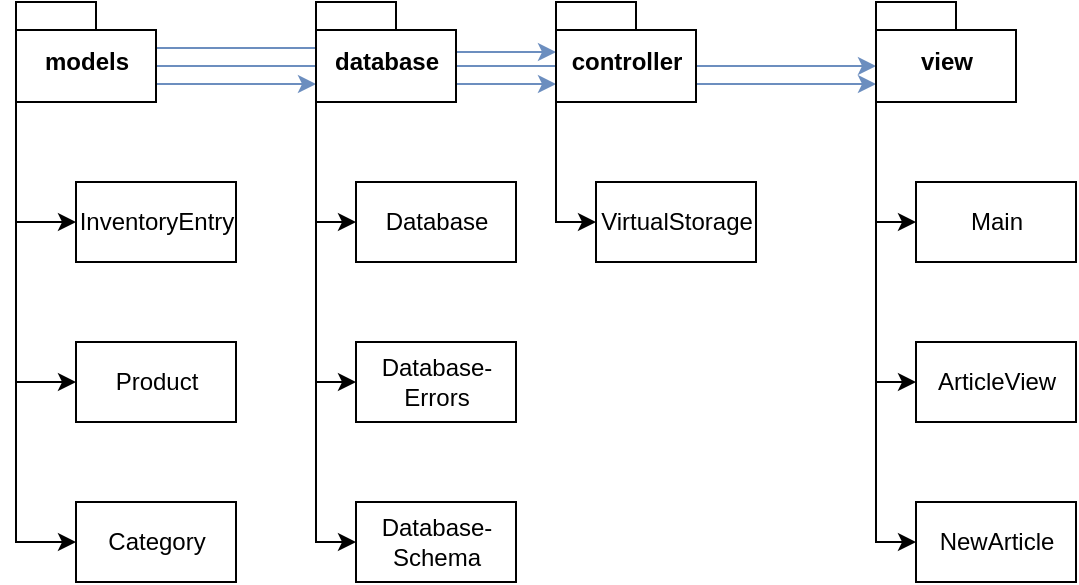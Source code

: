 <mxfile version="12.4.2" type="device" pages="1"><diagram id="EpL6I3ggIkh8kNKJTy1Y" name="Page-1"><mxGraphModel dx="1072" dy="792" grid="1" gridSize="10" guides="1" tooltips="1" connect="1" arrows="1" fold="1" page="1" pageScale="1" pageWidth="827" pageHeight="1169" math="0" shadow="0"><root><mxCell id="0"/><mxCell id="1" parent="0"/><mxCell id="HXTVk4xu821Yq9LglNbP-9" style="edgeStyle=orthogonalEdgeStyle;rounded=0;orthogonalLoop=1;jettySize=auto;html=1;exitX=0;exitY=0;exitDx=0;exitDy=50;exitPerimeter=0;entryX=0;entryY=0.5;entryDx=0;entryDy=0;" parent="1" source="HXTVk4xu821Yq9LglNbP-2" target="HXTVk4xu821Yq9LglNbP-6" edge="1"><mxGeometry relative="1" as="geometry"/></mxCell><mxCell id="HXTVk4xu821Yq9LglNbP-10" style="edgeStyle=orthogonalEdgeStyle;rounded=0;orthogonalLoop=1;jettySize=auto;html=1;exitX=0;exitY=0;exitDx=0;exitDy=50;exitPerimeter=0;entryX=0;entryY=0.5;entryDx=0;entryDy=0;" parent="1" source="HXTVk4xu821Yq9LglNbP-2" target="HXTVk4xu821Yq9LglNbP-7" edge="1"><mxGeometry relative="1" as="geometry"/></mxCell><mxCell id="HXTVk4xu821Yq9LglNbP-11" style="edgeStyle=orthogonalEdgeStyle;rounded=0;orthogonalLoop=1;jettySize=auto;html=1;exitX=0;exitY=0;exitDx=0;exitDy=50;exitPerimeter=0;entryX=0;entryY=0.5;entryDx=0;entryDy=0;" parent="1" source="HXTVk4xu821Yq9LglNbP-2" target="HXTVk4xu821Yq9LglNbP-8" edge="1"><mxGeometry relative="1" as="geometry"/></mxCell><mxCell id="HXTVk4xu821Yq9LglNbP-30" style="edgeStyle=orthogonalEdgeStyle;rounded=0;orthogonalLoop=1;jettySize=auto;html=1;exitX=0;exitY=0;exitDx=70;exitDy=41;exitPerimeter=0;entryX=0;entryY=0;entryDx=0;entryDy=41;entryPerimeter=0;fillColor=#dae8fc;strokeColor=#6c8ebf;" parent="1" source="HXTVk4xu821Yq9LglNbP-2" target="HXTVk4xu821Yq9LglNbP-3" edge="1"><mxGeometry relative="1" as="geometry"/></mxCell><mxCell id="HXTVk4xu821Yq9LglNbP-31" style="edgeStyle=orthogonalEdgeStyle;rounded=0;orthogonalLoop=1;jettySize=auto;html=1;exitX=0;exitY=0;exitDx=70;exitDy=23;exitPerimeter=0;fillColor=#dae8fc;strokeColor=#6c8ebf;" parent="1" source="HXTVk4xu821Yq9LglNbP-2" target="HXTVk4xu821Yq9LglNbP-4" edge="1"><mxGeometry relative="1" as="geometry"/></mxCell><mxCell id="HXTVk4xu821Yq9LglNbP-32" style="edgeStyle=orthogonalEdgeStyle;rounded=0;orthogonalLoop=1;jettySize=auto;html=1;entryX=0;entryY=0;entryDx=0;entryDy=32;entryPerimeter=0;fillColor=#dae8fc;strokeColor=#6c8ebf;exitX=0;exitY=0;exitDx=70;exitDy=32;exitPerimeter=0;" parent="1" source="HXTVk4xu821Yq9LglNbP-2" target="HXTVk4xu821Yq9LglNbP-5" edge="1"><mxGeometry relative="1" as="geometry"><mxPoint x="220" y="210" as="sourcePoint"/></mxGeometry></mxCell><mxCell id="HXTVk4xu821Yq9LglNbP-2" value="models" style="shape=folder;fontStyle=1;spacingTop=10;tabWidth=40;tabHeight=14;tabPosition=left;html=1;" parent="1" vertex="1"><mxGeometry x="130" y="230" width="70" height="50" as="geometry"/></mxCell><mxCell id="HXTVk4xu821Yq9LglNbP-12" style="edgeStyle=orthogonalEdgeStyle;rounded=0;orthogonalLoop=1;jettySize=auto;html=1;exitX=0;exitY=0;exitDx=0;exitDy=50;exitPerimeter=0;entryX=0;entryY=0.5;entryDx=0;entryDy=0;" parent="1" source="HXTVk4xu821Yq9LglNbP-3" target="HXTVk4xu821Yq9LglNbP-13" edge="1"><mxGeometry relative="1" as="geometry"><mxPoint x="280.333" y="360" as="targetPoint"/></mxGeometry></mxCell><mxCell id="HXTVk4xu821Yq9LglNbP-35" style="edgeStyle=orthogonalEdgeStyle;rounded=0;orthogonalLoop=1;jettySize=auto;html=1;exitX=0;exitY=0;exitDx=70;exitDy=41;exitPerimeter=0;entryX=0;entryY=0;entryDx=0;entryDy=41;entryPerimeter=0;fillColor=#dae8fc;strokeColor=#6c8ebf;" parent="1" source="HXTVk4xu821Yq9LglNbP-3" target="HXTVk4xu821Yq9LglNbP-4" edge="1"><mxGeometry relative="1" as="geometry"/></mxCell><mxCell id="08pgKLApMC-4D0fV902l-3" style="edgeStyle=orthogonalEdgeStyle;rounded=0;orthogonalLoop=1;jettySize=auto;html=1;exitX=0;exitY=0;exitDx=0;exitDy=50;exitPerimeter=0;entryX=0;entryY=0.5;entryDx=0;entryDy=0;" edge="1" parent="1" source="HXTVk4xu821Yq9LglNbP-3" target="08pgKLApMC-4D0fV902l-1"><mxGeometry relative="1" as="geometry"/></mxCell><mxCell id="08pgKLApMC-4D0fV902l-4" style="edgeStyle=orthogonalEdgeStyle;rounded=0;orthogonalLoop=1;jettySize=auto;html=1;exitX=0;exitY=0;exitDx=0;exitDy=50;exitPerimeter=0;entryX=0;entryY=0.5;entryDx=0;entryDy=0;" edge="1" parent="1" source="HXTVk4xu821Yq9LglNbP-3" target="08pgKLApMC-4D0fV902l-2"><mxGeometry relative="1" as="geometry"/></mxCell><mxCell id="HXTVk4xu821Yq9LglNbP-3" value="database" style="shape=folder;fontStyle=1;spacingTop=10;tabWidth=40;tabHeight=14;tabPosition=left;html=1;" parent="1" vertex="1"><mxGeometry x="280" y="230" width="70" height="50" as="geometry"/></mxCell><mxCell id="HXTVk4xu821Yq9LglNbP-16" style="edgeStyle=orthogonalEdgeStyle;rounded=0;orthogonalLoop=1;jettySize=auto;html=1;exitX=0;exitY=0;exitDx=0;exitDy=50;exitPerimeter=0;entryX=0;entryY=0.5;entryDx=0;entryDy=0;" parent="1" source="HXTVk4xu821Yq9LglNbP-4" target="HXTVk4xu821Yq9LglNbP-15" edge="1"><mxGeometry relative="1" as="geometry"/></mxCell><mxCell id="HXTVk4xu821Yq9LglNbP-36" style="edgeStyle=orthogonalEdgeStyle;rounded=0;orthogonalLoop=1;jettySize=auto;html=1;exitX=0;exitY=0;exitDx=70;exitDy=41;exitPerimeter=0;entryX=0;entryY=0;entryDx=0;entryDy=41;entryPerimeter=0;fillColor=#dae8fc;strokeColor=#6c8ebf;" parent="1" source="HXTVk4xu821Yq9LglNbP-4" target="HXTVk4xu821Yq9LglNbP-5" edge="1"><mxGeometry relative="1" as="geometry"/></mxCell><mxCell id="HXTVk4xu821Yq9LglNbP-4" value="controller" style="shape=folder;fontStyle=1;spacingTop=10;tabWidth=40;tabHeight=14;tabPosition=left;html=1;" parent="1" vertex="1"><mxGeometry x="400" y="230" width="70" height="50" as="geometry"/></mxCell><mxCell id="HXTVk4xu821Yq9LglNbP-27" style="edgeStyle=orthogonalEdgeStyle;rounded=0;orthogonalLoop=1;jettySize=auto;html=1;exitX=0;exitY=0;exitDx=0;exitDy=50;exitPerimeter=0;entryX=0;entryY=0.5;entryDx=0;entryDy=0;" parent="1" source="HXTVk4xu821Yq9LglNbP-5" target="HXTVk4xu821Yq9LglNbP-17" edge="1"><mxGeometry relative="1" as="geometry"/></mxCell><mxCell id="HXTVk4xu821Yq9LglNbP-28" style="edgeStyle=orthogonalEdgeStyle;rounded=0;orthogonalLoop=1;jettySize=auto;html=1;exitX=0;exitY=0;exitDx=0;exitDy=50;exitPerimeter=0;entryX=0;entryY=0.5;entryDx=0;entryDy=0;" parent="1" source="HXTVk4xu821Yq9LglNbP-5" target="HXTVk4xu821Yq9LglNbP-24" edge="1"><mxGeometry relative="1" as="geometry"/></mxCell><mxCell id="HXTVk4xu821Yq9LglNbP-29" style="edgeStyle=orthogonalEdgeStyle;rounded=0;orthogonalLoop=1;jettySize=auto;html=1;exitX=0;exitY=0;exitDx=0;exitDy=50;exitPerimeter=0;entryX=0;entryY=0.5;entryDx=0;entryDy=0;" parent="1" source="HXTVk4xu821Yq9LglNbP-5" target="HXTVk4xu821Yq9LglNbP-25" edge="1"><mxGeometry relative="1" as="geometry"/></mxCell><mxCell id="HXTVk4xu821Yq9LglNbP-5" value="view" style="shape=folder;fontStyle=1;spacingTop=10;tabWidth=40;tabHeight=14;tabPosition=left;html=1;" parent="1" vertex="1"><mxGeometry x="560" y="230" width="70" height="50" as="geometry"/></mxCell><mxCell id="HXTVk4xu821Yq9LglNbP-6" value="InventoryEntry" style="html=1;" parent="1" vertex="1"><mxGeometry x="160" y="320" width="80" height="40" as="geometry"/></mxCell><mxCell id="HXTVk4xu821Yq9LglNbP-7" value="Product" style="html=1;" parent="1" vertex="1"><mxGeometry x="160" y="400" width="80" height="40" as="geometry"/></mxCell><mxCell id="HXTVk4xu821Yq9LglNbP-8" value="Category" style="html=1;" parent="1" vertex="1"><mxGeometry x="160" y="480" width="80" height="40" as="geometry"/></mxCell><mxCell id="HXTVk4xu821Yq9LglNbP-13" value="Database" style="html=1;" parent="1" vertex="1"><mxGeometry x="300" y="320" width="80" height="40" as="geometry"/></mxCell><mxCell id="HXTVk4xu821Yq9LglNbP-15" value="VirtualStorage" style="html=1;" parent="1" vertex="1"><mxGeometry x="420" y="320" width="80" height="40" as="geometry"/></mxCell><mxCell id="HXTVk4xu821Yq9LglNbP-17" value="Main" style="html=1;" parent="1" vertex="1"><mxGeometry x="580" y="320" width="80" height="40" as="geometry"/></mxCell><mxCell id="HXTVk4xu821Yq9LglNbP-24" value="ArticleView" style="html=1;" parent="1" vertex="1"><mxGeometry x="580" y="400" width="80" height="40" as="geometry"/></mxCell><mxCell id="HXTVk4xu821Yq9LglNbP-25" value="NewArticle" style="html=1;" parent="1" vertex="1"><mxGeometry x="580" y="480" width="80" height="40" as="geometry"/></mxCell><mxCell id="08pgKLApMC-4D0fV902l-1" value="Database-&lt;br&gt;Errors" style="html=1;" vertex="1" parent="1"><mxGeometry x="300" y="400" width="80" height="40" as="geometry"/></mxCell><mxCell id="08pgKLApMC-4D0fV902l-2" value="Database-&lt;br&gt;Schema" style="html=1;" vertex="1" parent="1"><mxGeometry x="300" y="480" width="80" height="40" as="geometry"/></mxCell></root></mxGraphModel></diagram></mxfile>